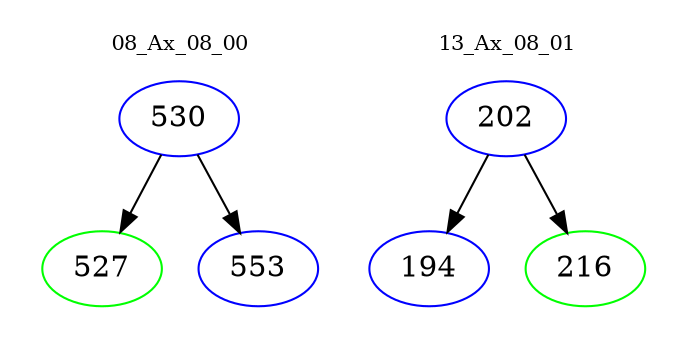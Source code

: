 digraph{
subgraph cluster_0 {
color = white
label = "08_Ax_08_00";
fontsize=10;
T0_530 [label="530", color="blue"]
T0_530 -> T0_527 [color="black"]
T0_527 [label="527", color="green"]
T0_530 -> T0_553 [color="black"]
T0_553 [label="553", color="blue"]
}
subgraph cluster_1 {
color = white
label = "13_Ax_08_01";
fontsize=10;
T1_202 [label="202", color="blue"]
T1_202 -> T1_194 [color="black"]
T1_194 [label="194", color="blue"]
T1_202 -> T1_216 [color="black"]
T1_216 [label="216", color="green"]
}
}
